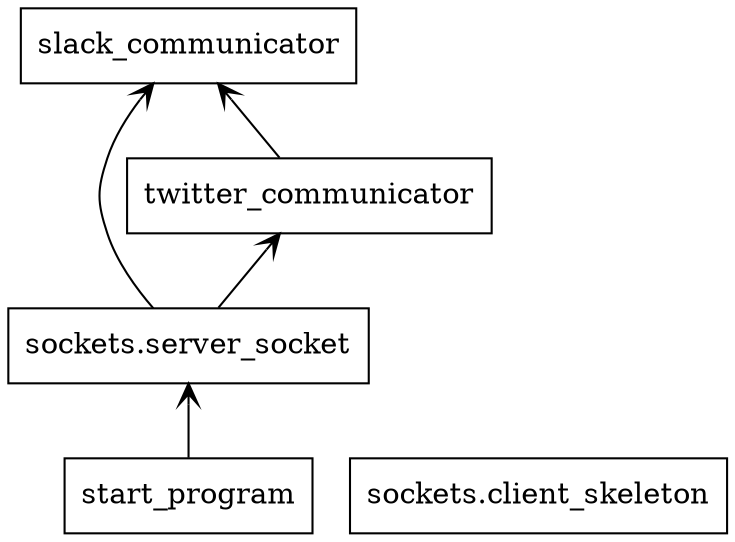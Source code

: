 digraph "packages" {
charset="utf-8"
rankdir=BT
"0" [label="slack_communicator", shape="box"];
"1" [label="sockets.client_skeleton", shape="box"];
"2" [label="sockets.server_socket", shape="box"];
"3" [label="start_program", shape="box"];
"4" [label="twitter_communicator", shape="box"];
"2" -> "0" [arrowhead="open", arrowtail="none"];
"2" -> "4" [arrowhead="open", arrowtail="none"];
"3" -> "2" [arrowhead="open", arrowtail="none"];
"4" -> "0" [arrowhead="open", arrowtail="none"];
}
